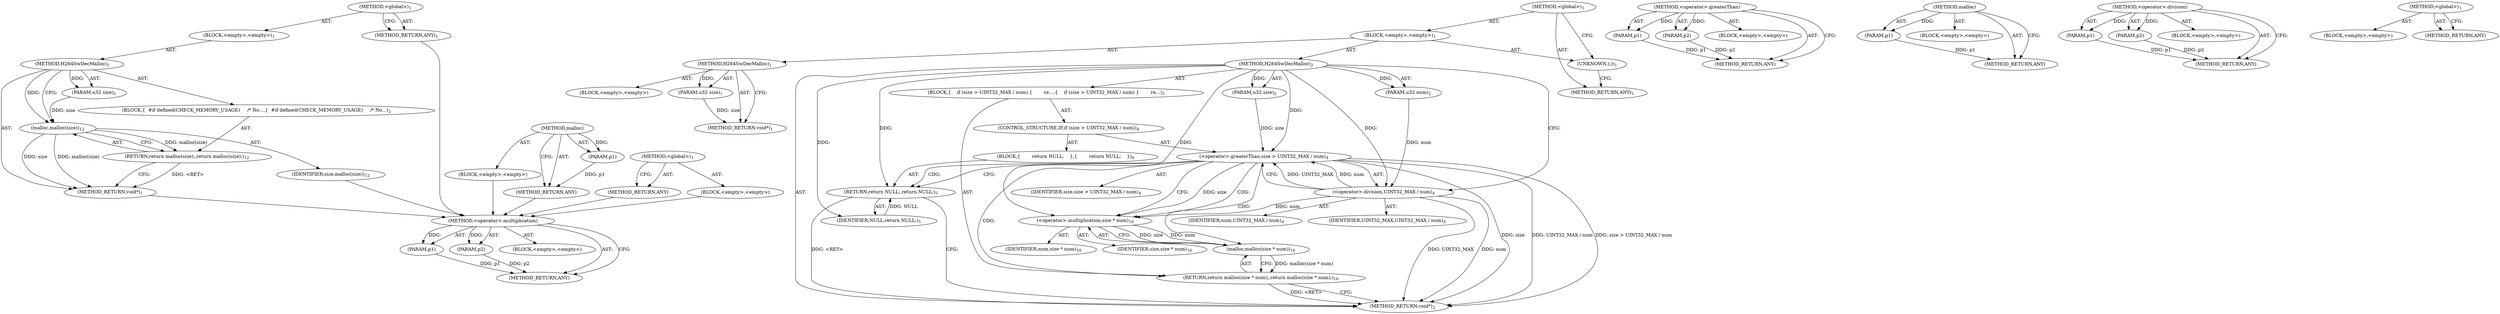 digraph "H264SwDecMalloc" {
vulnerable_6 [label=<(METHOD,&lt;global&gt;)<SUB>1</SUB>>];
vulnerable_7 [label=<(BLOCK,&lt;empty&gt;,&lt;empty&gt;)<SUB>1</SUB>>];
vulnerable_8 [label=<(METHOD,H264SwDecMalloc)<SUB>1</SUB>>];
vulnerable_9 [label=<(PARAM,u32 size)<SUB>1</SUB>>];
vulnerable_10 [label=<(BLOCK,{
 
 #if defined(CHECK_MEMORY_USAGE)
     /* No...,{
 
 #if defined(CHECK_MEMORY_USAGE)
     /* No...)<SUB>2</SUB>>];
vulnerable_11 [label=<(RETURN,return malloc(size);,return malloc(size);)<SUB>12</SUB>>];
vulnerable_12 [label=<(malloc,malloc(size))<SUB>12</SUB>>];
vulnerable_13 [label=<(IDENTIFIER,size,malloc(size))<SUB>12</SUB>>];
vulnerable_14 [label=<(METHOD_RETURN,void*)<SUB>1</SUB>>];
vulnerable_16 [label=<(METHOD_RETURN,ANY)<SUB>1</SUB>>];
vulnerable_33 [label=<(METHOD,malloc)>];
vulnerable_34 [label=<(PARAM,p1)>];
vulnerable_35 [label=<(BLOCK,&lt;empty&gt;,&lt;empty&gt;)>];
vulnerable_36 [label=<(METHOD_RETURN,ANY)>];
vulnerable_27 [label=<(METHOD,&lt;global&gt;)<SUB>1</SUB>>];
vulnerable_28 [label=<(BLOCK,&lt;empty&gt;,&lt;empty&gt;)>];
vulnerable_29 [label=<(METHOD_RETURN,ANY)>];
fixed_65 [label=<(METHOD,&lt;operator&gt;.multiplication)>];
fixed_66 [label=<(PARAM,p1)>];
fixed_67 [label=<(PARAM,p2)>];
fixed_68 [label=<(BLOCK,&lt;empty&gt;,&lt;empty&gt;)>];
fixed_69 [label=<(METHOD_RETURN,ANY)>];
fixed_6 [label=<(METHOD,&lt;global&gt;)<SUB>1</SUB>>];
fixed_7 [label=<(BLOCK,&lt;empty&gt;,&lt;empty&gt;)<SUB>1</SUB>>];
fixed_8 [label=<(METHOD,H264SwDecMalloc)<SUB>1</SUB>>];
fixed_9 [label=<(PARAM,u32 size)<SUB>1</SUB>>];
fixed_10 [label=<(BLOCK,&lt;empty&gt;,&lt;empty&gt;)>];
fixed_11 [label=<(METHOD_RETURN,void*)<SUB>1</SUB>>];
fixed_13 [label=<(UNKNOWN,),))<SUB>1</SUB>>];
fixed_14 [label=<(METHOD,H264SwDecMalloc)<SUB>2</SUB>>];
fixed_15 [label=<(PARAM,u32 size)<SUB>2</SUB>>];
fixed_16 [label=<(PARAM,u32 num)<SUB>2</SUB>>];
fixed_17 [label=<(BLOCK,{
    if (size &gt; UINT32_MAX / num) {
        re...,{
    if (size &gt; UINT32_MAX / num) {
        re...)<SUB>3</SUB>>];
fixed_18 [label=<(CONTROL_STRUCTURE,IF,if (size &gt; UINT32_MAX / num))<SUB>4</SUB>>];
fixed_19 [label=<(&lt;operator&gt;.greaterThan,size &gt; UINT32_MAX / num)<SUB>4</SUB>>];
fixed_20 [label=<(IDENTIFIER,size,size &gt; UINT32_MAX / num)<SUB>4</SUB>>];
fixed_21 [label=<(&lt;operator&gt;.division,UINT32_MAX / num)<SUB>4</SUB>>];
fixed_22 [label=<(IDENTIFIER,UINT32_MAX,UINT32_MAX / num)<SUB>4</SUB>>];
fixed_23 [label=<(IDENTIFIER,num,UINT32_MAX / num)<SUB>4</SUB>>];
fixed_24 [label=<(BLOCK,{
        return NULL;
    },{
        return NULL;
    })<SUB>4</SUB>>];
fixed_25 [label=<(RETURN,return NULL;,return NULL;)<SUB>5</SUB>>];
fixed_26 [label=<(IDENTIFIER,NULL,return NULL;)<SUB>5</SUB>>];
fixed_27 [label=<(RETURN,return malloc(size * num);,return malloc(size * num);)<SUB>16</SUB>>];
fixed_28 [label=<(malloc,malloc(size * num))<SUB>16</SUB>>];
fixed_29 [label=<(&lt;operator&gt;.multiplication,size * num)<SUB>16</SUB>>];
fixed_30 [label=<(IDENTIFIER,size,size * num)<SUB>16</SUB>>];
fixed_31 [label=<(IDENTIFIER,num,size * num)<SUB>16</SUB>>];
fixed_32 [label=<(METHOD_RETURN,void*)<SUB>2</SUB>>];
fixed_34 [label=<(METHOD_RETURN,ANY)<SUB>1</SUB>>];
fixed_51 [label=<(METHOD,&lt;operator&gt;.greaterThan)>];
fixed_52 [label=<(PARAM,p1)>];
fixed_53 [label=<(PARAM,p2)>];
fixed_54 [label=<(BLOCK,&lt;empty&gt;,&lt;empty&gt;)>];
fixed_55 [label=<(METHOD_RETURN,ANY)>];
fixed_61 [label=<(METHOD,malloc)>];
fixed_62 [label=<(PARAM,p1)>];
fixed_63 [label=<(BLOCK,&lt;empty&gt;,&lt;empty&gt;)>];
fixed_64 [label=<(METHOD_RETURN,ANY)>];
fixed_56 [label=<(METHOD,&lt;operator&gt;.division)>];
fixed_57 [label=<(PARAM,p1)>];
fixed_58 [label=<(PARAM,p2)>];
fixed_59 [label=<(BLOCK,&lt;empty&gt;,&lt;empty&gt;)>];
fixed_60 [label=<(METHOD_RETURN,ANY)>];
fixed_45 [label=<(METHOD,&lt;global&gt;)<SUB>1</SUB>>];
fixed_46 [label=<(BLOCK,&lt;empty&gt;,&lt;empty&gt;)>];
fixed_47 [label=<(METHOD_RETURN,ANY)>];
vulnerable_6 -> vulnerable_7  [key=0, label="AST: "];
vulnerable_6 -> vulnerable_16  [key=0, label="AST: "];
vulnerable_6 -> vulnerable_16  [key=1, label="CFG: "];
vulnerable_7 -> vulnerable_8  [key=0, label="AST: "];
vulnerable_8 -> vulnerable_9  [key=0, label="AST: "];
vulnerable_8 -> vulnerable_9  [key=1, label="DDG: "];
vulnerable_8 -> vulnerable_10  [key=0, label="AST: "];
vulnerable_8 -> vulnerable_14  [key=0, label="AST: "];
vulnerable_8 -> vulnerable_12  [key=0, label="CFG: "];
vulnerable_8 -> vulnerable_12  [key=1, label="DDG: "];
vulnerable_9 -> vulnerable_12  [key=0, label="DDG: size"];
vulnerable_10 -> vulnerable_11  [key=0, label="AST: "];
vulnerable_11 -> vulnerable_12  [key=0, label="AST: "];
vulnerable_11 -> vulnerable_14  [key=0, label="CFG: "];
vulnerable_11 -> vulnerable_14  [key=1, label="DDG: &lt;RET&gt;"];
vulnerable_12 -> vulnerable_13  [key=0, label="AST: "];
vulnerable_12 -> vulnerable_11  [key=0, label="CFG: "];
vulnerable_12 -> vulnerable_11  [key=1, label="DDG: malloc(size)"];
vulnerable_12 -> vulnerable_14  [key=0, label="DDG: size"];
vulnerable_12 -> vulnerable_14  [key=1, label="DDG: malloc(size)"];
vulnerable_13 -> fixed_65  [key=0];
vulnerable_14 -> fixed_65  [key=0];
vulnerable_16 -> fixed_65  [key=0];
vulnerable_33 -> vulnerable_34  [key=0, label="AST: "];
vulnerable_33 -> vulnerable_34  [key=1, label="DDG: "];
vulnerable_33 -> vulnerable_35  [key=0, label="AST: "];
vulnerable_33 -> vulnerable_36  [key=0, label="AST: "];
vulnerable_33 -> vulnerable_36  [key=1, label="CFG: "];
vulnerable_34 -> vulnerable_36  [key=0, label="DDG: p1"];
vulnerable_35 -> fixed_65  [key=0];
vulnerable_36 -> fixed_65  [key=0];
vulnerable_27 -> vulnerable_28  [key=0, label="AST: "];
vulnerable_27 -> vulnerable_29  [key=0, label="AST: "];
vulnerable_27 -> vulnerable_29  [key=1, label="CFG: "];
vulnerable_28 -> fixed_65  [key=0];
vulnerable_29 -> fixed_65  [key=0];
fixed_65 -> fixed_66  [key=0, label="AST: "];
fixed_65 -> fixed_66  [key=1, label="DDG: "];
fixed_65 -> fixed_68  [key=0, label="AST: "];
fixed_65 -> fixed_67  [key=0, label="AST: "];
fixed_65 -> fixed_67  [key=1, label="DDG: "];
fixed_65 -> fixed_69  [key=0, label="AST: "];
fixed_65 -> fixed_69  [key=1, label="CFG: "];
fixed_66 -> fixed_69  [key=0, label="DDG: p1"];
fixed_67 -> fixed_69  [key=0, label="DDG: p2"];
fixed_6 -> fixed_7  [key=0, label="AST: "];
fixed_6 -> fixed_34  [key=0, label="AST: "];
fixed_6 -> fixed_13  [key=0, label="CFG: "];
fixed_7 -> fixed_8  [key=0, label="AST: "];
fixed_7 -> fixed_13  [key=0, label="AST: "];
fixed_7 -> fixed_14  [key=0, label="AST: "];
fixed_8 -> fixed_9  [key=0, label="AST: "];
fixed_8 -> fixed_9  [key=1, label="DDG: "];
fixed_8 -> fixed_10  [key=0, label="AST: "];
fixed_8 -> fixed_11  [key=0, label="AST: "];
fixed_8 -> fixed_11  [key=1, label="CFG: "];
fixed_9 -> fixed_11  [key=0, label="DDG: size"];
fixed_13 -> fixed_34  [key=0, label="CFG: "];
fixed_14 -> fixed_15  [key=0, label="AST: "];
fixed_14 -> fixed_15  [key=1, label="DDG: "];
fixed_14 -> fixed_16  [key=0, label="AST: "];
fixed_14 -> fixed_16  [key=1, label="DDG: "];
fixed_14 -> fixed_17  [key=0, label="AST: "];
fixed_14 -> fixed_32  [key=0, label="AST: "];
fixed_14 -> fixed_21  [key=0, label="CFG: "];
fixed_14 -> fixed_21  [key=1, label="DDG: "];
fixed_14 -> fixed_19  [key=0, label="DDG: "];
fixed_14 -> fixed_25  [key=0, label="DDG: "];
fixed_14 -> fixed_26  [key=0, label="DDG: "];
fixed_14 -> fixed_29  [key=0, label="DDG: "];
fixed_15 -> fixed_19  [key=0, label="DDG: size"];
fixed_16 -> fixed_21  [key=0, label="DDG: num"];
fixed_17 -> fixed_18  [key=0, label="AST: "];
fixed_17 -> fixed_27  [key=0, label="AST: "];
fixed_18 -> fixed_19  [key=0, label="AST: "];
fixed_18 -> fixed_24  [key=0, label="AST: "];
fixed_19 -> fixed_20  [key=0, label="AST: "];
fixed_19 -> fixed_21  [key=0, label="AST: "];
fixed_19 -> fixed_25  [key=0, label="CFG: "];
fixed_19 -> fixed_25  [key=1, label="CDG: "];
fixed_19 -> fixed_29  [key=0, label="CFG: "];
fixed_19 -> fixed_29  [key=1, label="DDG: size"];
fixed_19 -> fixed_29  [key=2, label="CDG: "];
fixed_19 -> fixed_32  [key=0, label="DDG: size"];
fixed_19 -> fixed_32  [key=1, label="DDG: UINT32_MAX / num"];
fixed_19 -> fixed_32  [key=2, label="DDG: size &gt; UINT32_MAX / num"];
fixed_19 -> fixed_28  [key=0, label="CDG: "];
fixed_19 -> fixed_27  [key=0, label="CDG: "];
fixed_21 -> fixed_22  [key=0, label="AST: "];
fixed_21 -> fixed_23  [key=0, label="AST: "];
fixed_21 -> fixed_19  [key=0, label="CFG: "];
fixed_21 -> fixed_19  [key=1, label="DDG: UINT32_MAX"];
fixed_21 -> fixed_19  [key=2, label="DDG: num"];
fixed_21 -> fixed_32  [key=0, label="DDG: num"];
fixed_21 -> fixed_32  [key=1, label="DDG: UINT32_MAX"];
fixed_21 -> fixed_29  [key=0, label="DDG: num"];
fixed_24 -> fixed_25  [key=0, label="AST: "];
fixed_25 -> fixed_26  [key=0, label="AST: "];
fixed_25 -> fixed_32  [key=0, label="CFG: "];
fixed_25 -> fixed_32  [key=1, label="DDG: &lt;RET&gt;"];
fixed_26 -> fixed_25  [key=0, label="DDG: NULL"];
fixed_27 -> fixed_28  [key=0, label="AST: "];
fixed_27 -> fixed_32  [key=0, label="CFG: "];
fixed_27 -> fixed_32  [key=1, label="DDG: &lt;RET&gt;"];
fixed_28 -> fixed_29  [key=0, label="AST: "];
fixed_28 -> fixed_27  [key=0, label="CFG: "];
fixed_28 -> fixed_27  [key=1, label="DDG: malloc(size * num)"];
fixed_29 -> fixed_30  [key=0, label="AST: "];
fixed_29 -> fixed_31  [key=0, label="AST: "];
fixed_29 -> fixed_28  [key=0, label="CFG: "];
fixed_29 -> fixed_28  [key=1, label="DDG: size"];
fixed_29 -> fixed_28  [key=2, label="DDG: num"];
fixed_51 -> fixed_52  [key=0, label="AST: "];
fixed_51 -> fixed_52  [key=1, label="DDG: "];
fixed_51 -> fixed_54  [key=0, label="AST: "];
fixed_51 -> fixed_53  [key=0, label="AST: "];
fixed_51 -> fixed_53  [key=1, label="DDG: "];
fixed_51 -> fixed_55  [key=0, label="AST: "];
fixed_51 -> fixed_55  [key=1, label="CFG: "];
fixed_52 -> fixed_55  [key=0, label="DDG: p1"];
fixed_53 -> fixed_55  [key=0, label="DDG: p2"];
fixed_61 -> fixed_62  [key=0, label="AST: "];
fixed_61 -> fixed_62  [key=1, label="DDG: "];
fixed_61 -> fixed_63  [key=0, label="AST: "];
fixed_61 -> fixed_64  [key=0, label="AST: "];
fixed_61 -> fixed_64  [key=1, label="CFG: "];
fixed_62 -> fixed_64  [key=0, label="DDG: p1"];
fixed_56 -> fixed_57  [key=0, label="AST: "];
fixed_56 -> fixed_57  [key=1, label="DDG: "];
fixed_56 -> fixed_59  [key=0, label="AST: "];
fixed_56 -> fixed_58  [key=0, label="AST: "];
fixed_56 -> fixed_58  [key=1, label="DDG: "];
fixed_56 -> fixed_60  [key=0, label="AST: "];
fixed_56 -> fixed_60  [key=1, label="CFG: "];
fixed_57 -> fixed_60  [key=0, label="DDG: p1"];
fixed_58 -> fixed_60  [key=0, label="DDG: p2"];
fixed_45 -> fixed_46  [key=0, label="AST: "];
fixed_45 -> fixed_47  [key=0, label="AST: "];
fixed_45 -> fixed_47  [key=1, label="CFG: "];
}
